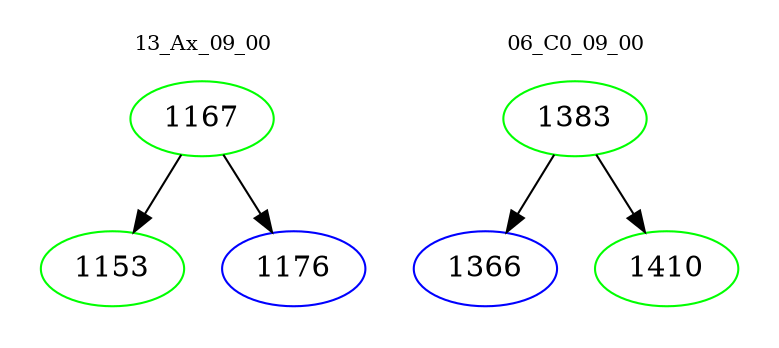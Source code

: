 digraph{
subgraph cluster_0 {
color = white
label = "13_Ax_09_00";
fontsize=10;
T0_1167 [label="1167", color="green"]
T0_1167 -> T0_1153 [color="black"]
T0_1153 [label="1153", color="green"]
T0_1167 -> T0_1176 [color="black"]
T0_1176 [label="1176", color="blue"]
}
subgraph cluster_1 {
color = white
label = "06_C0_09_00";
fontsize=10;
T1_1383 [label="1383", color="green"]
T1_1383 -> T1_1366 [color="black"]
T1_1366 [label="1366", color="blue"]
T1_1383 -> T1_1410 [color="black"]
T1_1410 [label="1410", color="green"]
}
}
